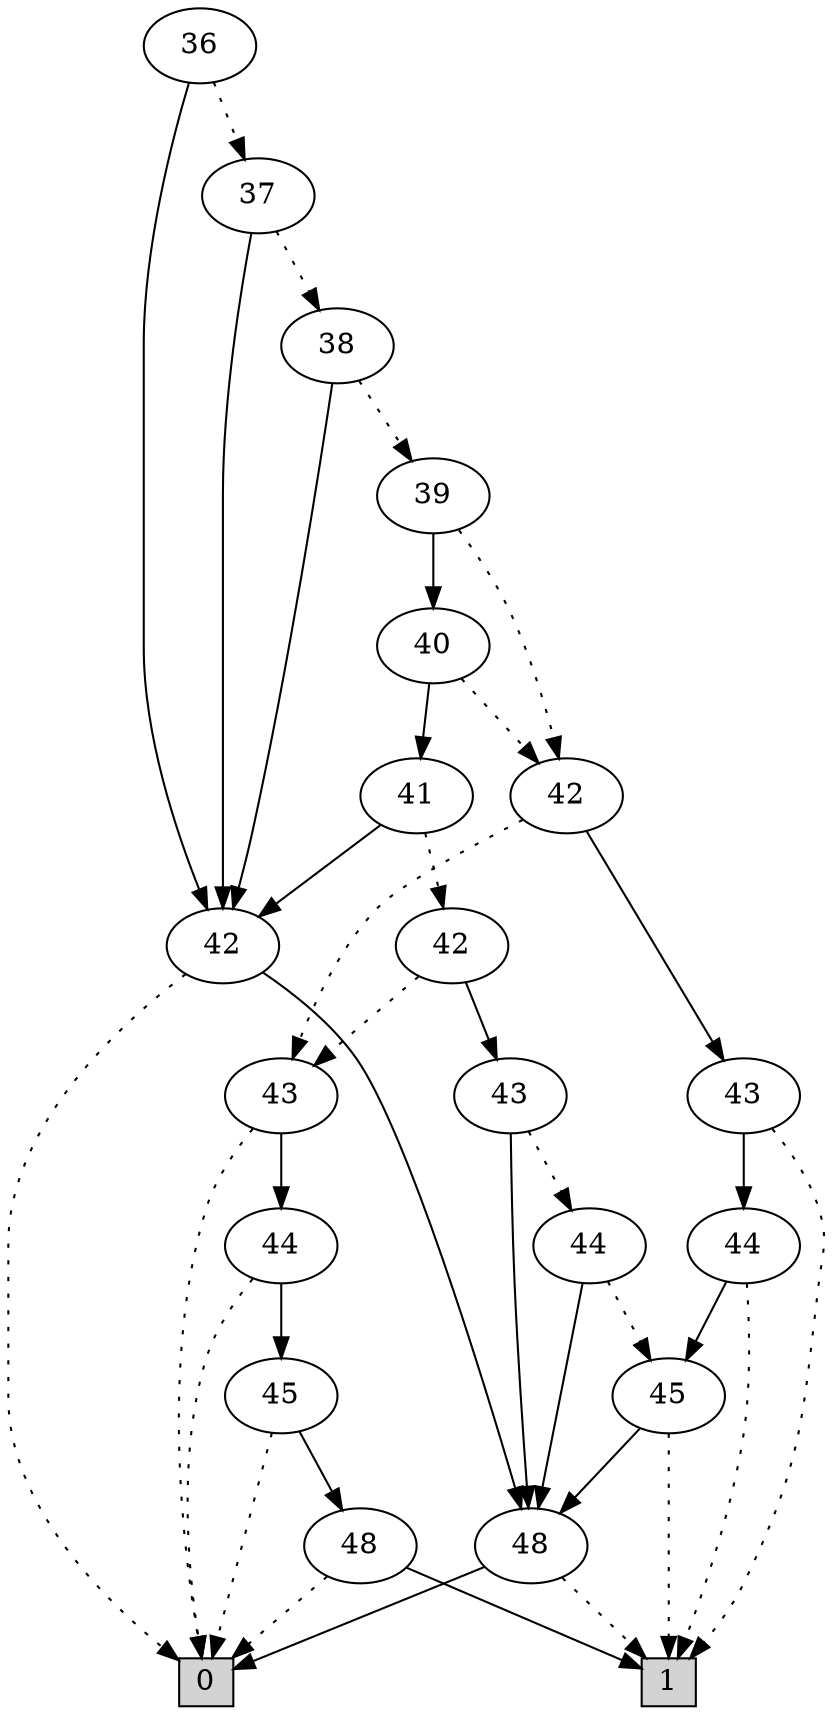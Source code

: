 digraph G {
0 [shape=box, label="0", style=filled, shape=box, height=0.3, width=0.3];
1 [shape=box, label="1", style=filled, shape=box, height=0.3, width=0.3];
693 [label="36"];
693 -> 692 [style=dotted];
693 -> 654 [style=filled];
692 [label="37"];
692 -> 691 [style=dotted];
692 -> 654 [style=filled];
691 [label="38"];
691 -> 690 [style=dotted];
691 -> 654 [style=filled];
690 [label="39"];
690 -> 686 [style=dotted];
690 -> 689 [style=filled];
686 [label="42"];
686 -> 551 [style=dotted];
686 -> 560 [style=filled];
551 [label="43"];
551 -> 0 [style=dotted];
551 -> 550 [style=filled];
550 [label="44"];
550 -> 0 [style=dotted];
550 -> 381 [style=filled];
381 [label="45"];
381 -> 0 [style=dotted];
381 -> 98 [style=filled];
98 [label="48"];
98 -> 0 [style=dotted];
98 -> 1 [style=filled];
560 [label="43"];
560 -> 1 [style=dotted];
560 -> 559 [style=filled];
559 [label="44"];
559 -> 1 [style=dotted];
559 -> 391 [style=filled];
391 [label="45"];
391 -> 1 [style=dotted];
391 -> 99 [style=filled];
99 [label="48"];
99 -> 1 [style=dotted];
99 -> 0 [style=filled];
689 [label="40"];
689 -> 686 [style=dotted];
689 -> 688 [style=filled];
688 [label="41"];
688 -> 687 [style=dotted];
688 -> 654 [style=filled];
687 [label="42"];
687 -> 551 [style=dotted];
687 -> 393 [style=filled];
393 [label="43"];
393 -> 392 [style=dotted];
393 -> 99 [style=filled];
392 [label="44"];
392 -> 391 [style=dotted];
392 -> 99 [style=filled];
654 [label="42"];
654 -> 0 [style=dotted];
654 -> 99 [style=filled];
}

